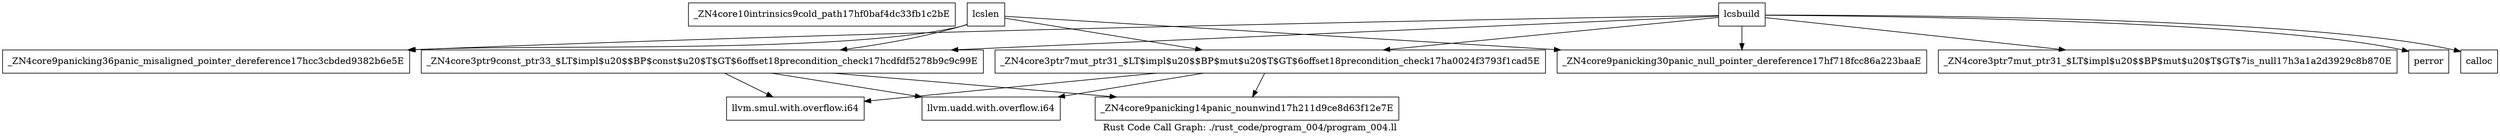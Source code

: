 digraph "Rust Code Call Graph: ./rust_code/program_004/program_004.ll" {
	label="Rust Code Call Graph: ./rust_code/program_004/program_004.ll";

	Node0x564629c63b40 [shape=record,label="{_ZN4core10intrinsics9cold_path17hf0baf4dc33fb1c2bE}"];
	Node0x564629c4f040 [shape=record,label="{_ZN4core3ptr7mut_ptr31_$LT$impl$u20$$BP$mut$u20$T$GT$6offset18precondition_check17ha0024f3793f1cad5E}"];
	Node0x564629c4f040 -> Node0x564629c50760;
	Node0x564629c4f040 -> Node0x564629c553e0;
	Node0x564629c4f040 -> Node0x564629c57210;
	Node0x564629c3fde0 [shape=record,label="{_ZN4core3ptr7mut_ptr31_$LT$impl$u20$$BP$mut$u20$T$GT$7is_null17h3a1a2d3929c8b870E}"];
	Node0x564629c57cd0 [shape=record,label="{_ZN4core3ptr9const_ptr33_$LT$impl$u20$$BP$const$u20$T$GT$6offset18precondition_check17hcdfdf5278b9c9c99E}"];
	Node0x564629c57cd0 -> Node0x564629c50760;
	Node0x564629c57cd0 -> Node0x564629c553e0;
	Node0x564629c57cd0 -> Node0x564629c57210;
	Node0x564629c6a580 [shape=record,label="{lcslen}"];
	Node0x564629c6a580 -> Node0x564629c57cd0;
	Node0x564629c6a580 -> Node0x564629c6a630;
	Node0x564629c6a580 -> Node0x564629c59cf0;
	Node0x564629c6a580 -> Node0x564629c4f040;
	Node0x564629c5db40 [shape=record,label="{lcsbuild}"];
	Node0x564629c5db40 -> Node0x564629c4f040;
	Node0x564629c5db40 -> Node0x564629c59cf0;
	Node0x564629c5db40 -> Node0x564629c6a630;
	Node0x564629c5db40 -> Node0x564629c57cd0;
	Node0x564629c5db40 -> Node0x564629c62430;
	Node0x564629c5db40 -> Node0x564629c60bf0;
	Node0x564629c5db40 -> Node0x564629c3fde0;
	Node0x564629c50760 [shape=record,label="{llvm.smul.with.overflow.i64}"];
	Node0x564629c553e0 [shape=record,label="{llvm.uadd.with.overflow.i64}"];
	Node0x564629c57210 [shape=record,label="{_ZN4core9panicking14panic_nounwind17h211d9ce8d63f12e7E}"];
	Node0x564629c6a630 [shape=record,label="{_ZN4core9panicking30panic_null_pointer_dereference17hf718fcc86a223baaE}"];
	Node0x564629c59cf0 [shape=record,label="{_ZN4core9panicking36panic_misaligned_pointer_dereference17hcc3cbded9382b6e5E}"];
	Node0x564629c60bf0 [shape=record,label="{calloc}"];
	Node0x564629c62430 [shape=record,label="{perror}"];
}
